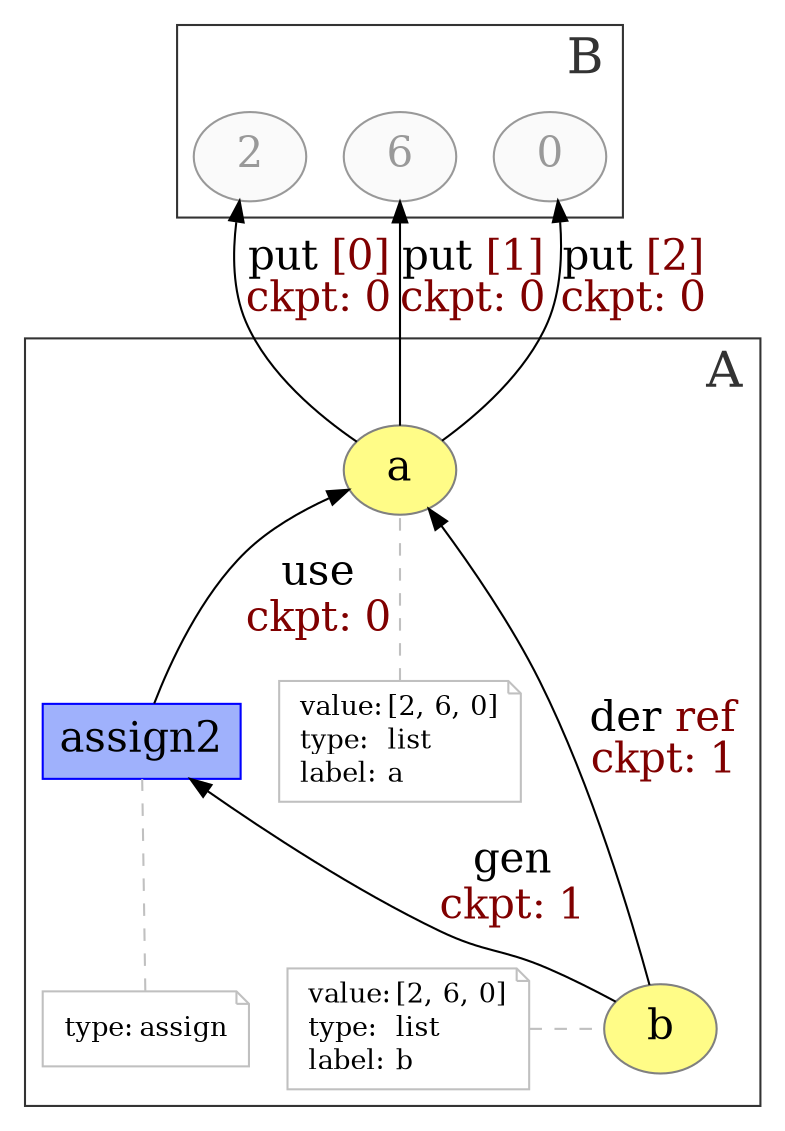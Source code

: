 digraph "PROV" { size="16,12"; rankdir="BT";
newrank=true;
splines = "spline"

subgraph cluster_0 {
    labeljust="r"
    labelloc="b"
    color = "#333333"
    fontcolor = "#333333"
    fontsize = "24"
    label = "A";
    "g/a";
    "g/b"; "g/assign2"
    "g/a-attrs";
    "g/b-attrs"; "g/assign2-attrs"
    
}
subgraph cluster_1 {
    labeljust="r"
    labelloc="b"
    color = "#333333"
    fontcolor = "#333333"
    fontsize = "24"
    label = "B";
    "g/2"; "g/6";  "g/0"; 
}

"g/6" [fillcolor="#FAFAFA",color="#999999",style="filled",fontcolor="#999999",label="6",URL="g/6",fontsize="20"]
"g/2" [fillcolor="#FAFAFA",color="#999999",style="filled",fontcolor="#999999",label="2",URL="g/2",fontsize="20"]
"g/0" [fillcolor="#FAFAFA",color="#999999",style="filled",fontcolor="#999999",label="0",URL="g/0",fontsize="20"]
"g/a" [fillcolor="#FFFC87",color="#808080",style="filled",label="a",URL="g/a",fontsize="20"]
"g/a-attrs" [color="gray",shape="note",fontsize="13",fontcolor="black",label=<<TABLE cellpadding="0" border="0">
	<TR>
	    <TD align="left">value:</TD>
	    <TD align="left">[2, 6, 0]</TD>
	</TR>
	<TR>
	    <TD align="left">type:</TD>
	    <TD align="left">list</TD>
	</TR>
	<TR>
	    <TD align="left">label:</TD>
	    <TD align="left">a</TD>
	</TR>
</TABLE>>]
"g/a-attrs" -> "g/a" [color="gray",style="dashed",arrowhead="none"]
"g/a" -> "g/2" [fontsize="20",labeldistance="1",color="black",labelangle="60.0",rotation="20",label=<<font color="black">put</font><font color="#800000">&nbsp;[0]<br/>ckpt:&nbsp;0</font>>]
"g/a" -> "g/6" [fontsize="20",labeldistance="1",color="black",labelangle="60.0",rotation="20",label=<<font color="black">put</font><font color="#800000">&nbsp;[1]<br/>ckpt:&nbsp;0</font>>]
"g/a" -> "g/0" [fontsize="20",labeldistance="1",color="black",labelangle="60.0",rotation="20",label=<<font color="black">put</font><font color="#800000">&nbsp;[2]<br/>ckpt:&nbsp;0</font>>]
"g/b" [fillcolor="#FFFC87",color="#808080",style="filled",label="b",URL="g/b",fontsize="20"]
"g/b-attrs" [color="gray",shape="note",fontsize="13",fontcolor="black",label=<<TABLE cellpadding="0" border="0">
	<TR>
	    <TD align="left">value:</TD>
	    <TD align="left">[2, 6, 0]</TD>
	</TR>
	<TR>
	    <TD align="left">type:</TD>
	    <TD align="left">list</TD>
	</TR>
	<TR>
	    <TD align="left">label:</TD>
	    <TD align="left">b</TD>
	</TR>
</TABLE>>]
"g/b-attrs" -> "g/b" [color="gray",style="dashed",arrowhead="none"]
"g/assign2" [fillcolor="#9FB1FC",color="#0000FF",shape="polygon",sides="4",style="filled",label="assign2",URL="g/assign2",fontsize="20"]
"g/assign2-attrs" [color="gray",shape="note",fontsize="13",fontcolor="black",label=<<TABLE cellpadding="0" border="0">
	<TR>
	    <TD align="left">type:</TD>
	    <TD align="left">assign</TD>
	</TR>
</TABLE>>]
"g/assign2-attrs" -> "g/assign2" [color="gray",style="dashed",arrowhead="none"]
"g/b" -> "g/a" [fontsize="20",labeldistance="1",color="black",labelangle="60.0",rotation="20",label=<<font color="black">der</font><font color="#800000">&nbsp;ref<br/>ckpt:&nbsp;1</font>>]
"g/assign2" -> "g/a" [fontsize="20",labeldistance="1",color="black",labelangle="60.0",rotation="20",label=<<font color="black">use</font><font color="#800000"><br/>ckpt:&nbsp;0</font>>]

{rank=same "g/b" "g/b-attrs"}
"g/b" -> "g/assign2" [fontsize="20",labeldistance="1",color="black",labelangle="60.0",rotation="20",label=<<font color="black">gen</font><font color="#800000"><br/>ckpt:&nbsp;1</font>>]
}